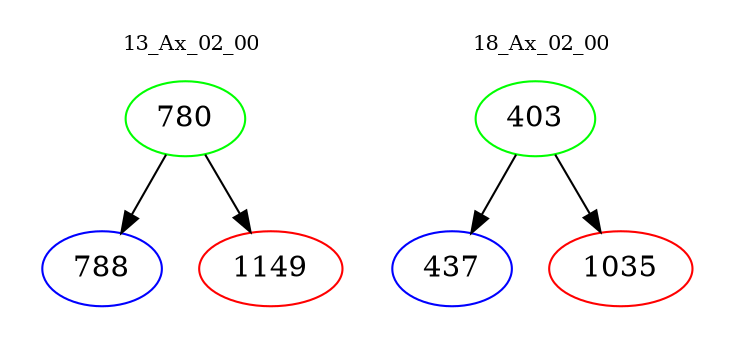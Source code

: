 digraph{
subgraph cluster_0 {
color = white
label = "13_Ax_02_00";
fontsize=10;
T0_780 [label="780", color="green"]
T0_780 -> T0_788 [color="black"]
T0_788 [label="788", color="blue"]
T0_780 -> T0_1149 [color="black"]
T0_1149 [label="1149", color="red"]
}
subgraph cluster_1 {
color = white
label = "18_Ax_02_00";
fontsize=10;
T1_403 [label="403", color="green"]
T1_403 -> T1_437 [color="black"]
T1_437 [label="437", color="blue"]
T1_403 -> T1_1035 [color="black"]
T1_1035 [label="1035", color="red"]
}
}
